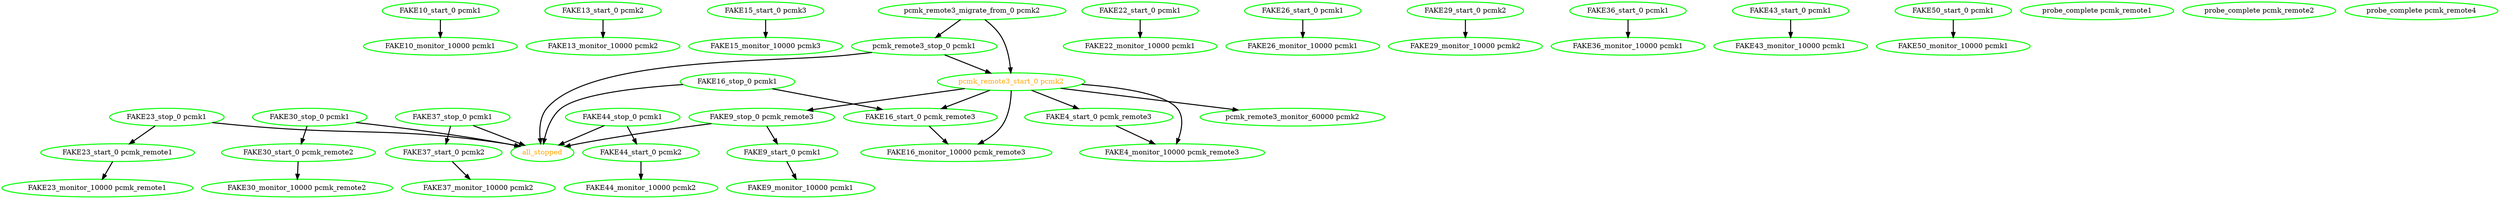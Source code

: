  digraph "g" {
"FAKE10_monitor_10000 pcmk1" [ style=bold color="green" fontcolor="black"]
"FAKE10_start_0 pcmk1" -> "FAKE10_monitor_10000 pcmk1" [ style = bold]
"FAKE10_start_0 pcmk1" [ style=bold color="green" fontcolor="black"]
"FAKE13_monitor_10000 pcmk2" [ style=bold color="green" fontcolor="black"]
"FAKE13_start_0 pcmk2" -> "FAKE13_monitor_10000 pcmk2" [ style = bold]
"FAKE13_start_0 pcmk2" [ style=bold color="green" fontcolor="black"]
"FAKE15_monitor_10000 pcmk3" [ style=bold color="green" fontcolor="black"]
"FAKE15_start_0 pcmk3" -> "FAKE15_monitor_10000 pcmk3" [ style = bold]
"FAKE15_start_0 pcmk3" [ style=bold color="green" fontcolor="black"]
"FAKE16_monitor_10000 pcmk_remote3" [ style=bold color="green" fontcolor="black"]
"FAKE16_start_0 pcmk_remote3" -> "FAKE16_monitor_10000 pcmk_remote3" [ style = bold]
"FAKE16_start_0 pcmk_remote3" [ style=bold color="green" fontcolor="black"]
"FAKE16_stop_0 pcmk1" -> "FAKE16_start_0 pcmk_remote3" [ style = bold]
"FAKE16_stop_0 pcmk1" -> "all_stopped" [ style = bold]
"FAKE16_stop_0 pcmk1" [ style=bold color="green" fontcolor="black"]
"FAKE22_monitor_10000 pcmk1" [ style=bold color="green" fontcolor="black"]
"FAKE22_start_0 pcmk1" -> "FAKE22_monitor_10000 pcmk1" [ style = bold]
"FAKE22_start_0 pcmk1" [ style=bold color="green" fontcolor="black"]
"FAKE23_monitor_10000 pcmk_remote1" [ style=bold color="green" fontcolor="black"]
"FAKE23_start_0 pcmk_remote1" -> "FAKE23_monitor_10000 pcmk_remote1" [ style = bold]
"FAKE23_start_0 pcmk_remote1" [ style=bold color="green" fontcolor="black"]
"FAKE23_stop_0 pcmk1" -> "FAKE23_start_0 pcmk_remote1" [ style = bold]
"FAKE23_stop_0 pcmk1" -> "all_stopped" [ style = bold]
"FAKE23_stop_0 pcmk1" [ style=bold color="green" fontcolor="black"]
"FAKE26_monitor_10000 pcmk1" [ style=bold color="green" fontcolor="black"]
"FAKE26_start_0 pcmk1" -> "FAKE26_monitor_10000 pcmk1" [ style = bold]
"FAKE26_start_0 pcmk1" [ style=bold color="green" fontcolor="black"]
"FAKE29_monitor_10000 pcmk2" [ style=bold color="green" fontcolor="black"]
"FAKE29_start_0 pcmk2" -> "FAKE29_monitor_10000 pcmk2" [ style = bold]
"FAKE29_start_0 pcmk2" [ style=bold color="green" fontcolor="black"]
"FAKE30_monitor_10000 pcmk_remote2" [ style=bold color="green" fontcolor="black"]
"FAKE30_start_0 pcmk_remote2" -> "FAKE30_monitor_10000 pcmk_remote2" [ style = bold]
"FAKE30_start_0 pcmk_remote2" [ style=bold color="green" fontcolor="black"]
"FAKE30_stop_0 pcmk1" -> "FAKE30_start_0 pcmk_remote2" [ style = bold]
"FAKE30_stop_0 pcmk1" -> "all_stopped" [ style = bold]
"FAKE30_stop_0 pcmk1" [ style=bold color="green" fontcolor="black"]
"FAKE36_monitor_10000 pcmk1" [ style=bold color="green" fontcolor="black"]
"FAKE36_start_0 pcmk1" -> "FAKE36_monitor_10000 pcmk1" [ style = bold]
"FAKE36_start_0 pcmk1" [ style=bold color="green" fontcolor="black"]
"FAKE37_monitor_10000 pcmk2" [ style=bold color="green" fontcolor="black"]
"FAKE37_start_0 pcmk2" -> "FAKE37_monitor_10000 pcmk2" [ style = bold]
"FAKE37_start_0 pcmk2" [ style=bold color="green" fontcolor="black"]
"FAKE37_stop_0 pcmk1" -> "FAKE37_start_0 pcmk2" [ style = bold]
"FAKE37_stop_0 pcmk1" -> "all_stopped" [ style = bold]
"FAKE37_stop_0 pcmk1" [ style=bold color="green" fontcolor="black"]
"FAKE43_monitor_10000 pcmk1" [ style=bold color="green" fontcolor="black"]
"FAKE43_start_0 pcmk1" -> "FAKE43_monitor_10000 pcmk1" [ style = bold]
"FAKE43_start_0 pcmk1" [ style=bold color="green" fontcolor="black"]
"FAKE44_monitor_10000 pcmk2" [ style=bold color="green" fontcolor="black"]
"FAKE44_start_0 pcmk2" -> "FAKE44_monitor_10000 pcmk2" [ style = bold]
"FAKE44_start_0 pcmk2" [ style=bold color="green" fontcolor="black"]
"FAKE44_stop_0 pcmk1" -> "FAKE44_start_0 pcmk2" [ style = bold]
"FAKE44_stop_0 pcmk1" -> "all_stopped" [ style = bold]
"FAKE44_stop_0 pcmk1" [ style=bold color="green" fontcolor="black"]
"FAKE4_monitor_10000 pcmk_remote3" [ style=bold color="green" fontcolor="black"]
"FAKE4_start_0 pcmk_remote3" -> "FAKE4_monitor_10000 pcmk_remote3" [ style = bold]
"FAKE4_start_0 pcmk_remote3" [ style=bold color="green" fontcolor="black"]
"FAKE50_monitor_10000 pcmk1" [ style=bold color="green" fontcolor="black"]
"FAKE50_start_0 pcmk1" -> "FAKE50_monitor_10000 pcmk1" [ style = bold]
"FAKE50_start_0 pcmk1" [ style=bold color="green" fontcolor="black"]
"FAKE9_monitor_10000 pcmk1" [ style=bold color="green" fontcolor="black"]
"FAKE9_start_0 pcmk1" -> "FAKE9_monitor_10000 pcmk1" [ style = bold]
"FAKE9_start_0 pcmk1" [ style=bold color="green" fontcolor="black"]
"FAKE9_stop_0 pcmk_remote3" -> "FAKE9_start_0 pcmk1" [ style = bold]
"FAKE9_stop_0 pcmk_remote3" -> "all_stopped" [ style = bold]
"FAKE9_stop_0 pcmk_remote3" [ style=bold color="green" fontcolor="black"]
"all_stopped" [ style=bold color="green" fontcolor="orange"]
"pcmk_remote3_migrate_from_0 pcmk2" -> "pcmk_remote3_start_0 pcmk2" [ style = bold]
"pcmk_remote3_migrate_from_0 pcmk2" -> "pcmk_remote3_stop_0 pcmk1" [ style = bold]
"pcmk_remote3_migrate_from_0 pcmk2" [ style=bold color="green" fontcolor="black"]
"pcmk_remote3_monitor_60000 pcmk2" [ style=bold color="green" fontcolor="black"]
"pcmk_remote3_start_0 pcmk2" -> "FAKE16_monitor_10000 pcmk_remote3" [ style = bold]
"pcmk_remote3_start_0 pcmk2" -> "FAKE16_start_0 pcmk_remote3" [ style = bold]
"pcmk_remote3_start_0 pcmk2" -> "FAKE4_monitor_10000 pcmk_remote3" [ style = bold]
"pcmk_remote3_start_0 pcmk2" -> "FAKE4_start_0 pcmk_remote3" [ style = bold]
"pcmk_remote3_start_0 pcmk2" -> "FAKE9_stop_0 pcmk_remote3" [ style = bold]
"pcmk_remote3_start_0 pcmk2" -> "pcmk_remote3_monitor_60000 pcmk2" [ style = bold]
"pcmk_remote3_start_0 pcmk2" [ style=bold color="green" fontcolor="orange"]
"pcmk_remote3_stop_0 pcmk1" -> "all_stopped" [ style = bold]
"pcmk_remote3_stop_0 pcmk1" -> "pcmk_remote3_start_0 pcmk2" [ style = bold]
"pcmk_remote3_stop_0 pcmk1" [ style=bold color="green" fontcolor="black"]
"probe_complete pcmk_remote1" [ style=bold color="green" fontcolor="black"]
"probe_complete pcmk_remote2" [ style=bold color="green" fontcolor="black"]
"probe_complete pcmk_remote4" [ style=bold color="green" fontcolor="black"]
}

